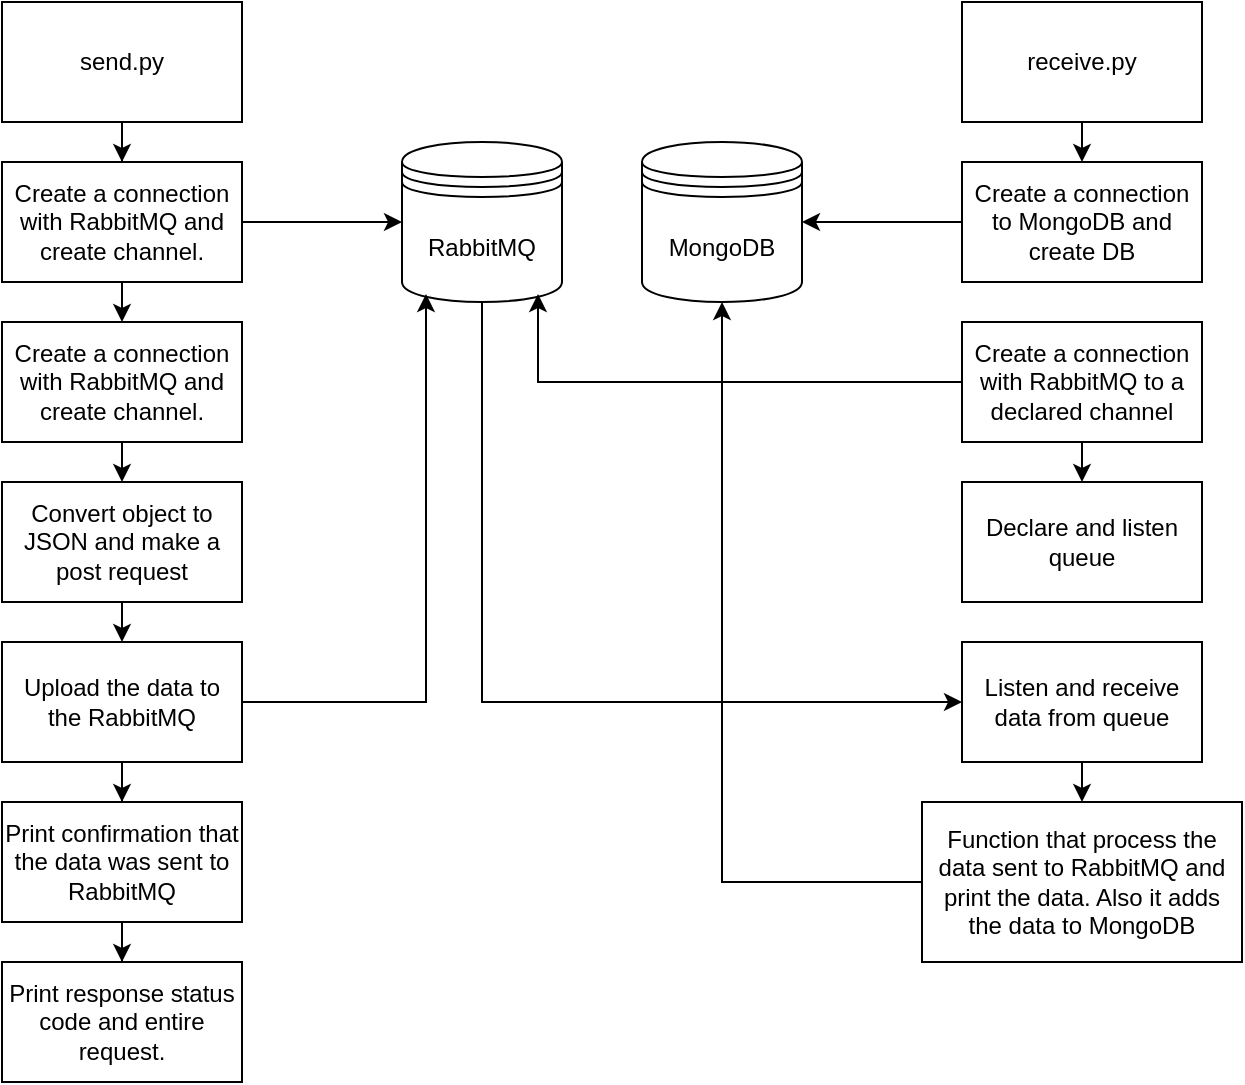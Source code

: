 <mxfile version="19.0.3" type="device"><diagram id="3itc1gyx_C8mIJmt9fKP" name="Page-1"><mxGraphModel dx="757" dy="472" grid="1" gridSize="10" guides="1" tooltips="1" connect="1" arrows="1" fold="1" page="1" pageScale="1" pageWidth="1100" pageHeight="850" math="0" shadow="0"><root><mxCell id="0"/><mxCell id="1" parent="0"/><mxCell id="3fMt4tQcc1IgkVvXeD62-36" style="edgeStyle=orthogonalEdgeStyle;rounded=0;orthogonalLoop=1;jettySize=auto;html=1;exitX=0.5;exitY=1;exitDx=0;exitDy=0;entryX=0;entryY=0.5;entryDx=0;entryDy=0;" edge="1" parent="1" source="3fMt4tQcc1IgkVvXeD62-2" target="3fMt4tQcc1IgkVvXeD62-35"><mxGeometry relative="1" as="geometry"/></mxCell><mxCell id="3fMt4tQcc1IgkVvXeD62-2" value="RabbitMQ" style="shape=datastore;whiteSpace=wrap;html=1;" vertex="1" parent="1"><mxGeometry x="320" y="190" width="80" height="80" as="geometry"/></mxCell><mxCell id="3fMt4tQcc1IgkVvXeD62-4" value="MongoDB" style="shape=datastore;whiteSpace=wrap;html=1;" vertex="1" parent="1"><mxGeometry x="440" y="190" width="80" height="80" as="geometry"/></mxCell><mxCell id="3fMt4tQcc1IgkVvXeD62-8" style="edgeStyle=orthogonalEdgeStyle;rounded=0;orthogonalLoop=1;jettySize=auto;html=1;exitX=0.5;exitY=1;exitDx=0;exitDy=0;" edge="1" parent="1" source="3fMt4tQcc1IgkVvXeD62-6" target="3fMt4tQcc1IgkVvXeD62-7"><mxGeometry relative="1" as="geometry"/></mxCell><mxCell id="3fMt4tQcc1IgkVvXeD62-6" value="send.py" style="rounded=0;whiteSpace=wrap;html=1;" vertex="1" parent="1"><mxGeometry x="120" y="120" width="120" height="60" as="geometry"/></mxCell><mxCell id="3fMt4tQcc1IgkVvXeD62-10" style="edgeStyle=orthogonalEdgeStyle;rounded=0;orthogonalLoop=1;jettySize=auto;html=1;exitX=0.5;exitY=1;exitDx=0;exitDy=0;entryX=0.5;entryY=0;entryDx=0;entryDy=0;" edge="1" parent="1" source="3fMt4tQcc1IgkVvXeD62-7" target="3fMt4tQcc1IgkVvXeD62-9"><mxGeometry relative="1" as="geometry"/></mxCell><mxCell id="3fMt4tQcc1IgkVvXeD62-12" style="edgeStyle=orthogonalEdgeStyle;rounded=0;orthogonalLoop=1;jettySize=auto;html=1;exitX=1;exitY=0.5;exitDx=0;exitDy=0;entryX=0;entryY=0.5;entryDx=0;entryDy=0;" edge="1" parent="1" source="3fMt4tQcc1IgkVvXeD62-7" target="3fMt4tQcc1IgkVvXeD62-2"><mxGeometry relative="1" as="geometry"/></mxCell><mxCell id="3fMt4tQcc1IgkVvXeD62-7" value="Create a connection with RabbitMQ and create channel." style="rounded=0;whiteSpace=wrap;html=1;" vertex="1" parent="1"><mxGeometry x="120" y="200" width="120" height="60" as="geometry"/></mxCell><mxCell id="3fMt4tQcc1IgkVvXeD62-13" style="edgeStyle=orthogonalEdgeStyle;rounded=0;orthogonalLoop=1;jettySize=auto;html=1;exitX=0.5;exitY=1;exitDx=0;exitDy=0;entryX=0.5;entryY=0;entryDx=0;entryDy=0;" edge="1" parent="1" source="3fMt4tQcc1IgkVvXeD62-9" target="3fMt4tQcc1IgkVvXeD62-11"><mxGeometry relative="1" as="geometry"/></mxCell><mxCell id="3fMt4tQcc1IgkVvXeD62-9" value="Create a connection with RabbitMQ and create channel." style="rounded=0;whiteSpace=wrap;html=1;" vertex="1" parent="1"><mxGeometry x="120" y="280" width="120" height="60" as="geometry"/></mxCell><mxCell id="3fMt4tQcc1IgkVvXeD62-15" style="edgeStyle=orthogonalEdgeStyle;rounded=0;orthogonalLoop=1;jettySize=auto;html=1;exitX=0.5;exitY=1;exitDx=0;exitDy=0;entryX=0.5;entryY=0;entryDx=0;entryDy=0;" edge="1" parent="1" source="3fMt4tQcc1IgkVvXeD62-11" target="3fMt4tQcc1IgkVvXeD62-14"><mxGeometry relative="1" as="geometry"/></mxCell><mxCell id="3fMt4tQcc1IgkVvXeD62-11" value="Convert object to JSON and make a post request" style="rounded=0;whiteSpace=wrap;html=1;" vertex="1" parent="1"><mxGeometry x="120" y="360" width="120" height="60" as="geometry"/></mxCell><mxCell id="3fMt4tQcc1IgkVvXeD62-18" style="edgeStyle=orthogonalEdgeStyle;rounded=0;orthogonalLoop=1;jettySize=auto;html=1;exitX=0.5;exitY=1;exitDx=0;exitDy=0;" edge="1" parent="1" source="3fMt4tQcc1IgkVvXeD62-14" target="3fMt4tQcc1IgkVvXeD62-17"><mxGeometry relative="1" as="geometry"/></mxCell><mxCell id="3fMt4tQcc1IgkVvXeD62-33" style="edgeStyle=orthogonalEdgeStyle;rounded=0;orthogonalLoop=1;jettySize=auto;html=1;exitX=1;exitY=0.5;exitDx=0;exitDy=0;entryX=0.15;entryY=0.95;entryDx=0;entryDy=0;entryPerimeter=0;" edge="1" parent="1" source="3fMt4tQcc1IgkVvXeD62-14" target="3fMt4tQcc1IgkVvXeD62-2"><mxGeometry relative="1" as="geometry"/></mxCell><mxCell id="3fMt4tQcc1IgkVvXeD62-14" value="Upload the data to the RabbitMQ" style="rounded=0;whiteSpace=wrap;html=1;" vertex="1" parent="1"><mxGeometry x="120" y="440" width="120" height="60" as="geometry"/></mxCell><mxCell id="3fMt4tQcc1IgkVvXeD62-20" style="edgeStyle=orthogonalEdgeStyle;rounded=0;orthogonalLoop=1;jettySize=auto;html=1;exitX=0.5;exitY=1;exitDx=0;exitDy=0;" edge="1" parent="1" source="3fMt4tQcc1IgkVvXeD62-17" target="3fMt4tQcc1IgkVvXeD62-19"><mxGeometry relative="1" as="geometry"/></mxCell><mxCell id="3fMt4tQcc1IgkVvXeD62-17" value="Print confirmation that the data was sent to RabbitMQ" style="rounded=0;whiteSpace=wrap;html=1;" vertex="1" parent="1"><mxGeometry x="120" y="520" width="120" height="60" as="geometry"/></mxCell><mxCell id="3fMt4tQcc1IgkVvXeD62-19" value="Print response status code and entire request." style="rounded=0;whiteSpace=wrap;html=1;" vertex="1" parent="1"><mxGeometry x="120" y="600" width="120" height="60" as="geometry"/></mxCell><mxCell id="3fMt4tQcc1IgkVvXeD62-23" style="edgeStyle=orthogonalEdgeStyle;rounded=0;orthogonalLoop=1;jettySize=auto;html=1;exitX=0.5;exitY=1;exitDx=0;exitDy=0;entryX=0.5;entryY=0;entryDx=0;entryDy=0;" edge="1" parent="1" source="3fMt4tQcc1IgkVvXeD62-21" target="3fMt4tQcc1IgkVvXeD62-22"><mxGeometry relative="1" as="geometry"/></mxCell><mxCell id="3fMt4tQcc1IgkVvXeD62-21" value="receive.py" style="rounded=0;whiteSpace=wrap;html=1;" vertex="1" parent="1"><mxGeometry x="600" y="120" width="120" height="60" as="geometry"/></mxCell><mxCell id="3fMt4tQcc1IgkVvXeD62-24" style="edgeStyle=orthogonalEdgeStyle;rounded=0;orthogonalLoop=1;jettySize=auto;html=1;exitX=0;exitY=0.5;exitDx=0;exitDy=0;entryX=1;entryY=0.5;entryDx=0;entryDy=0;" edge="1" parent="1" source="3fMt4tQcc1IgkVvXeD62-22" target="3fMt4tQcc1IgkVvXeD62-4"><mxGeometry relative="1" as="geometry"/></mxCell><mxCell id="3fMt4tQcc1IgkVvXeD62-22" value="Create a connection to MongoDB and create DB" style="rounded=0;whiteSpace=wrap;html=1;" vertex="1" parent="1"><mxGeometry x="600" y="200" width="120" height="60" as="geometry"/></mxCell><mxCell id="3fMt4tQcc1IgkVvXeD62-26" style="edgeStyle=orthogonalEdgeStyle;rounded=0;orthogonalLoop=1;jettySize=auto;html=1;exitX=0;exitY=0.5;exitDx=0;exitDy=0;entryX=0.85;entryY=0.95;entryDx=0;entryDy=0;entryPerimeter=0;" edge="1" parent="1" source="3fMt4tQcc1IgkVvXeD62-25" target="3fMt4tQcc1IgkVvXeD62-2"><mxGeometry relative="1" as="geometry"/></mxCell><mxCell id="3fMt4tQcc1IgkVvXeD62-28" style="edgeStyle=orthogonalEdgeStyle;rounded=0;orthogonalLoop=1;jettySize=auto;html=1;exitX=0.5;exitY=1;exitDx=0;exitDy=0;entryX=0.5;entryY=0;entryDx=0;entryDy=0;" edge="1" parent="1" source="3fMt4tQcc1IgkVvXeD62-25" target="3fMt4tQcc1IgkVvXeD62-27"><mxGeometry relative="1" as="geometry"/></mxCell><mxCell id="3fMt4tQcc1IgkVvXeD62-25" value="Create a connection with RabbitMQ to a declared channel" style="rounded=0;whiteSpace=wrap;html=1;" vertex="1" parent="1"><mxGeometry x="600" y="280" width="120" height="60" as="geometry"/></mxCell><mxCell id="3fMt4tQcc1IgkVvXeD62-27" value="Declare and listen queue" style="rounded=0;whiteSpace=wrap;html=1;" vertex="1" parent="1"><mxGeometry x="600" y="360" width="120" height="60" as="geometry"/></mxCell><mxCell id="3fMt4tQcc1IgkVvXeD62-39" style="edgeStyle=orthogonalEdgeStyle;rounded=0;orthogonalLoop=1;jettySize=auto;html=1;exitX=0.5;exitY=1;exitDx=0;exitDy=0;entryX=0.5;entryY=0;entryDx=0;entryDy=0;" edge="1" parent="1" source="3fMt4tQcc1IgkVvXeD62-29"><mxGeometry relative="1" as="geometry"><mxPoint x="660" y="600" as="targetPoint"/></mxGeometry></mxCell><mxCell id="3fMt4tQcc1IgkVvXeD62-40" style="edgeStyle=orthogonalEdgeStyle;rounded=0;orthogonalLoop=1;jettySize=auto;html=1;exitX=0;exitY=0.5;exitDx=0;exitDy=0;entryX=0.5;entryY=1;entryDx=0;entryDy=0;" edge="1" parent="1" source="3fMt4tQcc1IgkVvXeD62-29" target="3fMt4tQcc1IgkVvXeD62-4"><mxGeometry relative="1" as="geometry"/></mxCell><mxCell id="3fMt4tQcc1IgkVvXeD62-29" value="Function that process the data sent to RabbitMQ and print the data. Also it adds the data to MongoDB" style="rounded=0;whiteSpace=wrap;html=1;" vertex="1" parent="1"><mxGeometry x="580" y="520" width="160" height="80" as="geometry"/></mxCell><mxCell id="3fMt4tQcc1IgkVvXeD62-37" style="edgeStyle=orthogonalEdgeStyle;rounded=0;orthogonalLoop=1;jettySize=auto;html=1;exitX=0.5;exitY=1;exitDx=0;exitDy=0;entryX=0.5;entryY=0;entryDx=0;entryDy=0;" edge="1" parent="1" source="3fMt4tQcc1IgkVvXeD62-35" target="3fMt4tQcc1IgkVvXeD62-29"><mxGeometry relative="1" as="geometry"/></mxCell><mxCell id="3fMt4tQcc1IgkVvXeD62-35" value="Listen and receive data from queue" style="rounded=0;whiteSpace=wrap;html=1;" vertex="1" parent="1"><mxGeometry x="600" y="440" width="120" height="60" as="geometry"/></mxCell></root></mxGraphModel></diagram></mxfile>